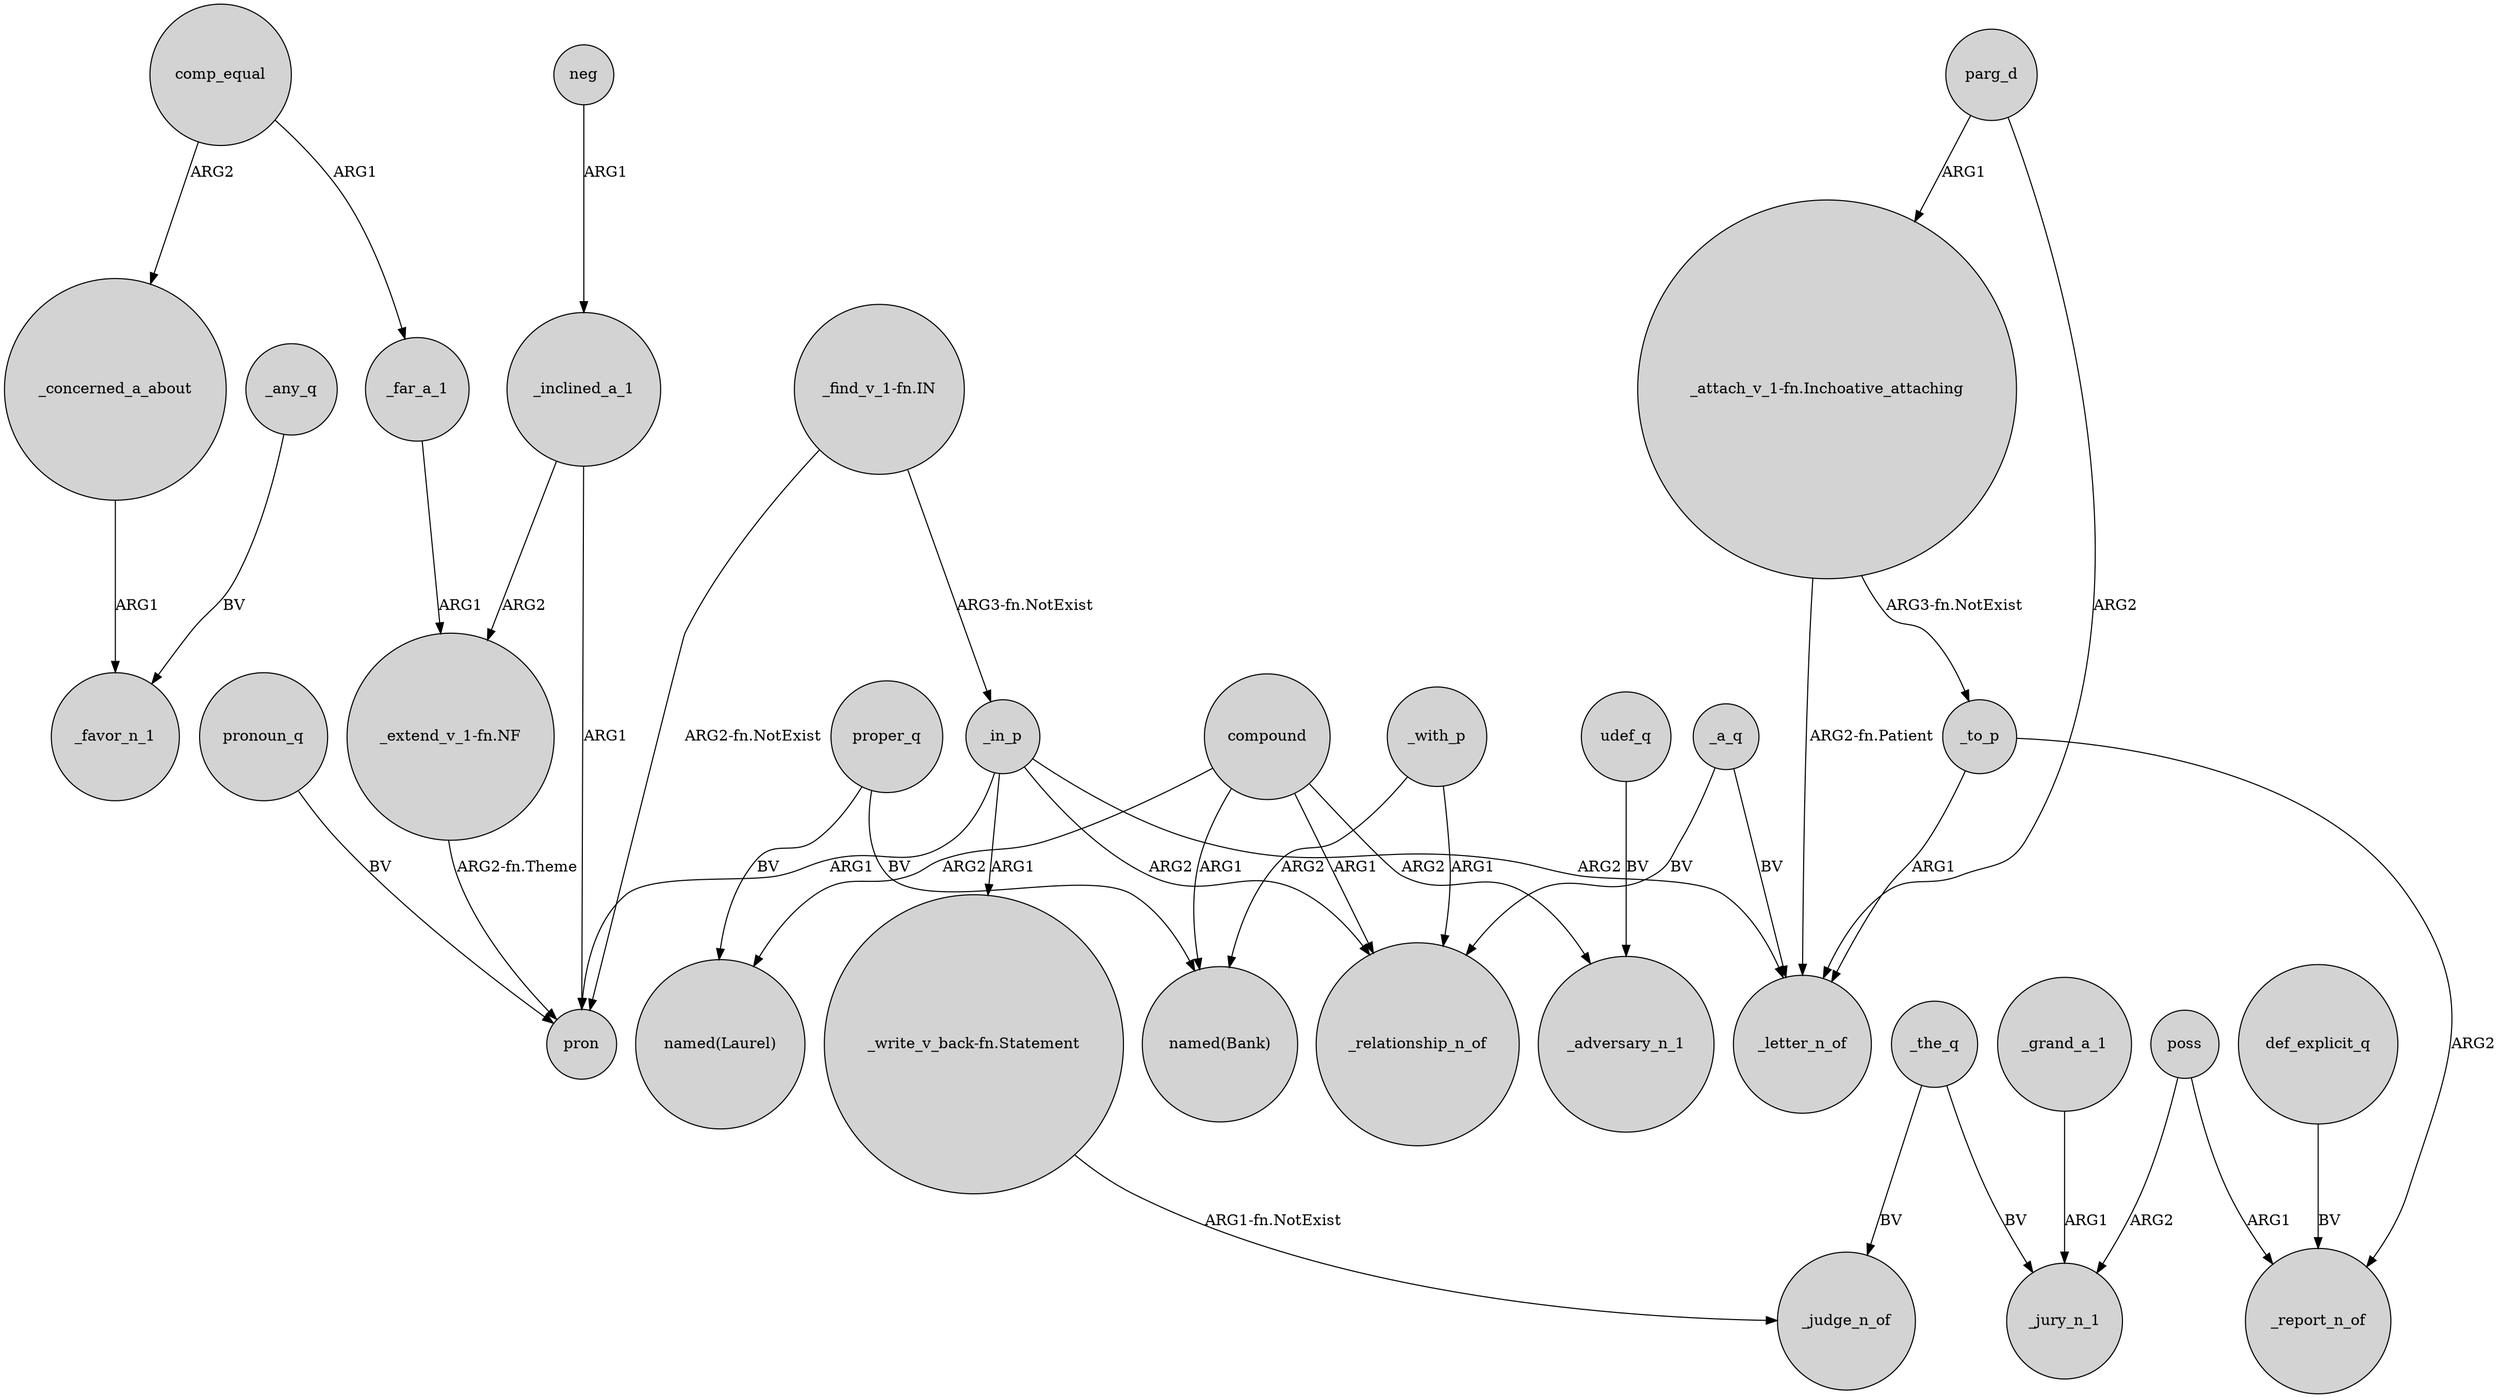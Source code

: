 digraph {
	node [shape=circle style=filled]
	_in_p -> pron [label=ARG1]
	_in_p -> _relationship_n_of [label=ARG2]
	"_attach_v_1-fn.Inchoative_attaching" -> _to_p [label="ARG3-fn.NotExist"]
	poss -> _report_n_of [label=ARG1]
	poss -> _jury_n_1 [label=ARG2]
	_inclined_a_1 -> "_extend_v_1-fn.NF" [label=ARG2]
	_any_q -> _favor_n_1 [label=BV]
	"_write_v_back-fn.Statement" -> _judge_n_of [label="ARG1-fn.NotExist"]
	proper_q -> "named(Laurel)" [label=BV]
	comp_equal -> _far_a_1 [label=ARG1]
	_inclined_a_1 -> pron [label=ARG1]
	parg_d -> "_attach_v_1-fn.Inchoative_attaching" [label=ARG1]
	"_attach_v_1-fn.Inchoative_attaching" -> _letter_n_of [label="ARG2-fn.Patient"]
	_grand_a_1 -> _jury_n_1 [label=ARG1]
	compound -> _relationship_n_of [label=ARG1]
	_a_q -> _relationship_n_of [label=BV]
	_far_a_1 -> "_extend_v_1-fn.NF" [label=ARG1]
	neg -> _inclined_a_1 [label=ARG1]
	proper_q -> "named(Bank)" [label=BV]
	pronoun_q -> pron [label=BV]
	_concerned_a_about -> _favor_n_1 [label=ARG1]
	_to_p -> _report_n_of [label=ARG2]
	_to_p -> _letter_n_of [label=ARG1]
	_with_p -> _relationship_n_of [label=ARG1]
	"_extend_v_1-fn.NF" -> pron [label="ARG2-fn.Theme"]
	comp_equal -> _concerned_a_about [label=ARG2]
	def_explicit_q -> _report_n_of [label=BV]
	compound -> "named(Laurel)" [label=ARG2]
	udef_q -> _adversary_n_1 [label=BV]
	"_find_v_1-fn.IN" -> pron [label="ARG2-fn.NotExist"]
	compound -> "named(Bank)" [label=ARG1]
	_with_p -> "named(Bank)" [label=ARG2]
	_the_q -> _judge_n_of [label=BV]
	_in_p -> "_write_v_back-fn.Statement" [label=ARG1]
	_a_q -> _letter_n_of [label=BV]
	compound -> _adversary_n_1 [label=ARG2]
	_in_p -> _letter_n_of [label=ARG2]
	_the_q -> _jury_n_1 [label=BV]
	"_find_v_1-fn.IN" -> _in_p [label="ARG3-fn.NotExist"]
	parg_d -> _letter_n_of [label=ARG2]
}
